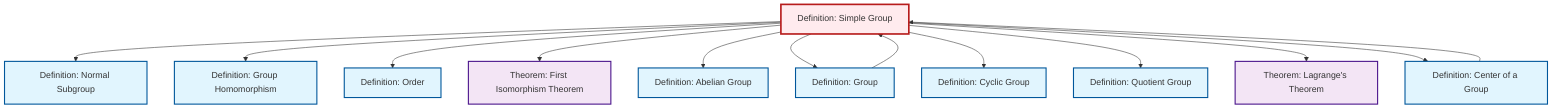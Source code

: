 graph TD
    classDef definition fill:#e1f5fe,stroke:#01579b,stroke-width:2px
    classDef theorem fill:#f3e5f5,stroke:#4a148c,stroke-width:2px
    classDef axiom fill:#fff3e0,stroke:#e65100,stroke-width:2px
    classDef example fill:#e8f5e9,stroke:#1b5e20,stroke-width:2px
    classDef current fill:#ffebee,stroke:#b71c1c,stroke-width:3px
    def-cyclic-group["Definition: Cyclic Group"]:::definition
    def-order["Definition: Order"]:::definition
    thm-first-isomorphism["Theorem: First Isomorphism Theorem"]:::theorem
    def-abelian-group["Definition: Abelian Group"]:::definition
    def-simple-group["Definition: Simple Group"]:::definition
    def-quotient-group["Definition: Quotient Group"]:::definition
    thm-lagrange["Theorem: Lagrange's Theorem"]:::theorem
    def-homomorphism["Definition: Group Homomorphism"]:::definition
    def-normal-subgroup["Definition: Normal Subgroup"]:::definition
    def-group["Definition: Group"]:::definition
    def-center-of-group["Definition: Center of a Group"]:::definition
    def-simple-group --> def-normal-subgroup
    def-simple-group --> def-homomorphism
    def-simple-group --> def-order
    def-simple-group --> thm-first-isomorphism
    def-simple-group --> def-abelian-group
    def-simple-group --> def-group
    def-simple-group --> def-cyclic-group
    def-center-of-group --> def-simple-group
    def-group --> def-simple-group
    def-simple-group --> def-quotient-group
    def-simple-group --> thm-lagrange
    def-simple-group --> def-center-of-group
    class def-simple-group current